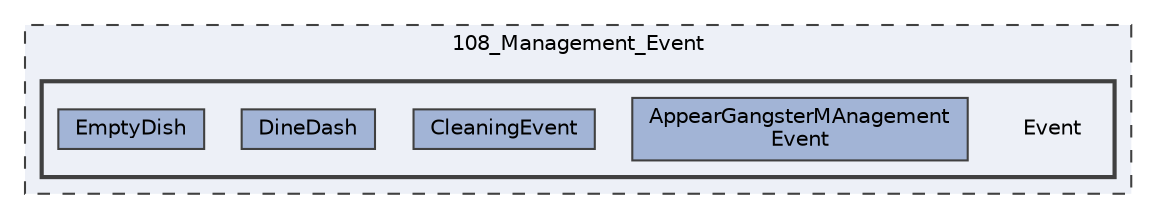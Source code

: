 digraph "108_Management_Event/Event"
{
 // LATEX_PDF_SIZE
  bgcolor="transparent";
  edge [fontname=Helvetica,fontsize=10,labelfontname=Helvetica,labelfontsize=10];
  node [fontname=Helvetica,fontsize=10,shape=box,height=0.2,width=0.4];
  compound=true
  subgraph clusterdir_d5cf8914ea9eb52b151e658ae42e4e1c {
    graph [ bgcolor="#edf0f7", pencolor="grey25", label="108_Management_Event", fontname=Helvetica,fontsize=10 style="filled,dashed", URL="dir_d5cf8914ea9eb52b151e658ae42e4e1c.html",tooltip=""]
  subgraph clusterdir_02566f764563fba7d0cb629763d379f3 {
    graph [ bgcolor="#edf0f7", pencolor="grey25", label="", fontname=Helvetica,fontsize=10 style="filled,bold", URL="dir_02566f764563fba7d0cb629763d379f3.html",tooltip=""]
    dir_02566f764563fba7d0cb629763d379f3 [shape=plaintext, label="Event"];
  dir_115cb63be8c5f037c217c340b390284d [label="AppearGangsterMAnagement\lEvent", fillcolor="#a2b4d6", color="grey25", style="filled", URL="dir_115cb63be8c5f037c217c340b390284d.html",tooltip=""];
  dir_e5050637ea8b5d0eb22aea1fc7ce278b [label="CleaningEvent", fillcolor="#a2b4d6", color="grey25", style="filled", URL="dir_e5050637ea8b5d0eb22aea1fc7ce278b.html",tooltip=""];
  dir_82789eca83b4bd00005a4dcca3b44b69 [label="DineDash", fillcolor="#a2b4d6", color="grey25", style="filled", URL="dir_82789eca83b4bd00005a4dcca3b44b69.html",tooltip=""];
  dir_2bbfe82f9eded4821406df653e839db6 [label="EmptyDish", fillcolor="#a2b4d6", color="grey25", style="filled", URL="dir_2bbfe82f9eded4821406df653e839db6.html",tooltip=""];
  }
  }
}
